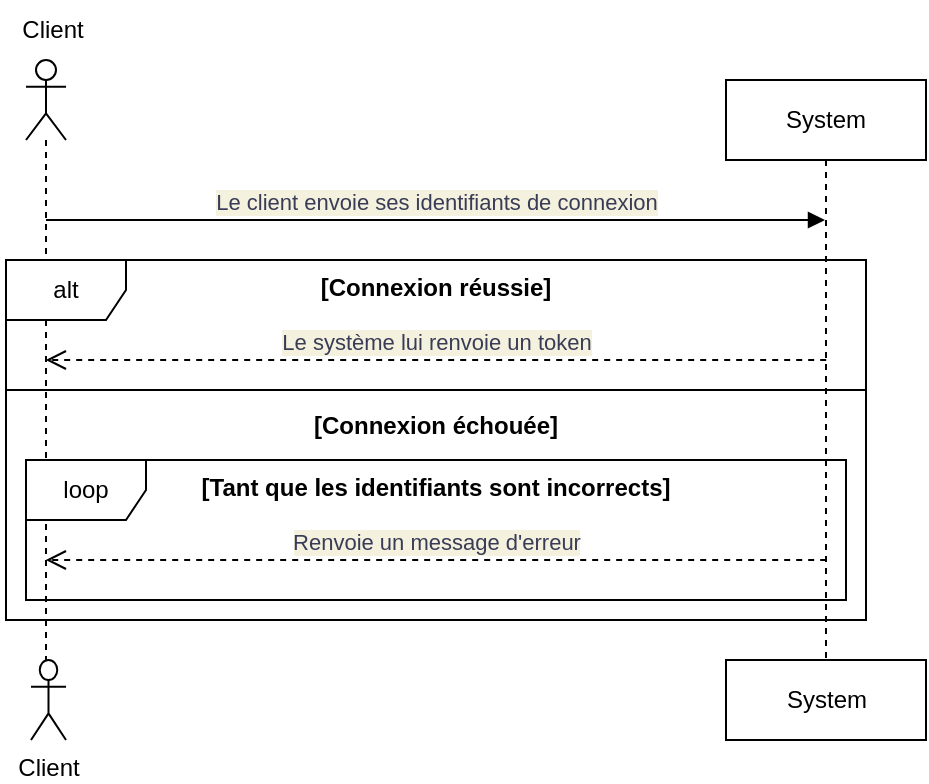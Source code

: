 <mxfile>
    <diagram id="-74YFro6Q3BAiVOVEaGo" name="Page-1">
        <mxGraphModel dx="1074" dy="787" grid="1" gridSize="10" guides="1" tooltips="1" connect="1" arrows="1" fold="1" page="1" pageScale="1" pageWidth="827" pageHeight="1169" math="0" shadow="0">
            <root>
                <mxCell id="0"/>
                <mxCell id="1" parent="0"/>
                <mxCell id="2" value="" style="shape=umlLifeline;participant=umlActor;perimeter=lifelinePerimeter;whiteSpace=wrap;html=1;container=1;collapsible=0;recursiveResize=0;verticalAlign=top;spacingTop=36;outlineConnect=0;" parent="1" vertex="1">
                    <mxGeometry x="170" y="160" width="20" height="300" as="geometry"/>
                </mxCell>
                <mxCell id="3" value="System" style="shape=umlLifeline;perimeter=lifelinePerimeter;whiteSpace=wrap;html=1;container=1;collapsible=0;recursiveResize=0;outlineConnect=0;" parent="1" vertex="1">
                    <mxGeometry x="520" y="170" width="100" height="290" as="geometry"/>
                </mxCell>
                <mxCell id="7" value="Le client envoie ses identifiants de connexion" style="html=1;verticalAlign=bottom;endArrow=block;rounded=0;labelBackgroundColor=#F4F1DE;fontColor=#393C56;" parent="1" target="3" edge="1">
                    <mxGeometry width="80" relative="1" as="geometry">
                        <mxPoint x="180" y="240" as="sourcePoint"/>
                        <mxPoint x="260" y="240" as="targetPoint"/>
                    </mxGeometry>
                </mxCell>
                <mxCell id="9" value="alt" style="shape=umlFrame;whiteSpace=wrap;html=1;" parent="1" vertex="1">
                    <mxGeometry x="160" y="260" width="430" height="180" as="geometry"/>
                </mxCell>
                <mxCell id="10" value="" style="line;strokeWidth=1;align=left;verticalAlign=middle;spacingTop=-1;spacingLeft=3;spacingRight=3;rotatable=0;labelPosition=right;points=[];portConstraint=eastwest;labelBackgroundColor=#F4F1DE;" parent="1" vertex="1">
                    <mxGeometry x="160" y="321" width="430" height="8" as="geometry"/>
                </mxCell>
                <mxCell id="11" value="[Connexion réussie]" style="text;align=center;fontStyle=1;verticalAlign=middle;spacingLeft=3;spacingRight=3;rotatable=0;points=[[0,0.5],[1,0.5]];portConstraint=eastwest;" parent="1" vertex="1">
                    <mxGeometry x="335" y="260" width="80" height="26" as="geometry"/>
                </mxCell>
                <mxCell id="12" value="Le système lui renvoie un token" style="html=1;verticalAlign=bottom;endArrow=open;dashed=1;endSize=8;rounded=0;labelBackgroundColor=#F4F1DE;fontColor=#393C56;" parent="1" edge="1">
                    <mxGeometry relative="1" as="geometry">
                        <mxPoint x="570.09" y="310" as="sourcePoint"/>
                        <mxPoint x="179.9" y="310" as="targetPoint"/>
                    </mxGeometry>
                </mxCell>
                <mxCell id="13" value="[Connexion échouée]" style="text;align=center;fontStyle=1;verticalAlign=middle;spacingLeft=3;spacingRight=3;rotatable=0;points=[[0,0.5],[1,0.5]];portConstraint=eastwest;" parent="1" vertex="1">
                    <mxGeometry x="335" y="329" width="80" height="26" as="geometry"/>
                </mxCell>
                <mxCell id="14" value="loop" style="shape=umlFrame;whiteSpace=wrap;html=1;" parent="1" vertex="1">
                    <mxGeometry x="170" y="360" width="410" height="70" as="geometry"/>
                </mxCell>
                <mxCell id="15" value="[Tant que les identifiants sont incorrects]" style="text;align=center;fontStyle=1;verticalAlign=middle;spacingLeft=3;spacingRight=3;rotatable=0;points=[[0,0.5],[1,0.5]];portConstraint=eastwest;" parent="1" vertex="1">
                    <mxGeometry x="335" y="360" width="80" height="26" as="geometry"/>
                </mxCell>
                <mxCell id="16" value="Renvoie un message d'erreur" style="html=1;verticalAlign=bottom;endArrow=open;dashed=1;endSize=8;rounded=0;labelBackgroundColor=#F4F1DE;fontColor=#393C56;" parent="1" edge="1">
                    <mxGeometry relative="1" as="geometry">
                        <mxPoint x="570.09" y="410" as="sourcePoint"/>
                        <mxPoint x="179.9" y="410" as="targetPoint"/>
                    </mxGeometry>
                </mxCell>
                <mxCell id="17" value="Client" style="shape=umlActor;verticalLabelPosition=bottom;verticalAlign=top;html=1;" parent="1" vertex="1">
                    <mxGeometry x="172.5" y="460" width="17.5" height="40" as="geometry"/>
                </mxCell>
                <mxCell id="18" value="Client" style="text;html=1;align=center;verticalAlign=middle;resizable=0;points=[];autosize=1;" parent="1" vertex="1">
                    <mxGeometry x="157.5" y="130" width="50" height="30" as="geometry"/>
                </mxCell>
                <mxCell id="6" value="System" style="html=1;" parent="1" vertex="1">
                    <mxGeometry x="520" y="460" width="100" height="40" as="geometry"/>
                </mxCell>
            </root>
        </mxGraphModel>
    </diagram>
</mxfile>